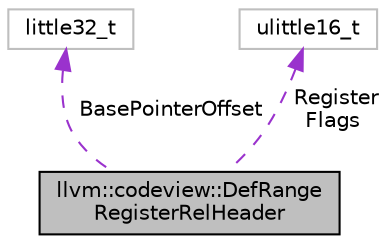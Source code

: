 digraph "llvm::codeview::DefRangeRegisterRelHeader"
{
 // LATEX_PDF_SIZE
  bgcolor="transparent";
  edge [fontname="Helvetica",fontsize="10",labelfontname="Helvetica",labelfontsize="10"];
  node [fontname="Helvetica",fontsize="10",shape=record];
  Node1 [label="llvm::codeview::DefRange\lRegisterRelHeader",height=0.2,width=0.4,color="black", fillcolor="grey75", style="filled", fontcolor="black",tooltip=" "];
  Node2 -> Node1 [dir="back",color="darkorchid3",fontsize="10",style="dashed",label=" BasePointerOffset" ,fontname="Helvetica"];
  Node2 [label="little32_t",height=0.2,width=0.4,color="grey75",tooltip=" "];
  Node3 -> Node1 [dir="back",color="darkorchid3",fontsize="10",style="dashed",label=" Register\nFlags" ,fontname="Helvetica"];
  Node3 [label="ulittle16_t",height=0.2,width=0.4,color="grey75",tooltip=" "];
}

